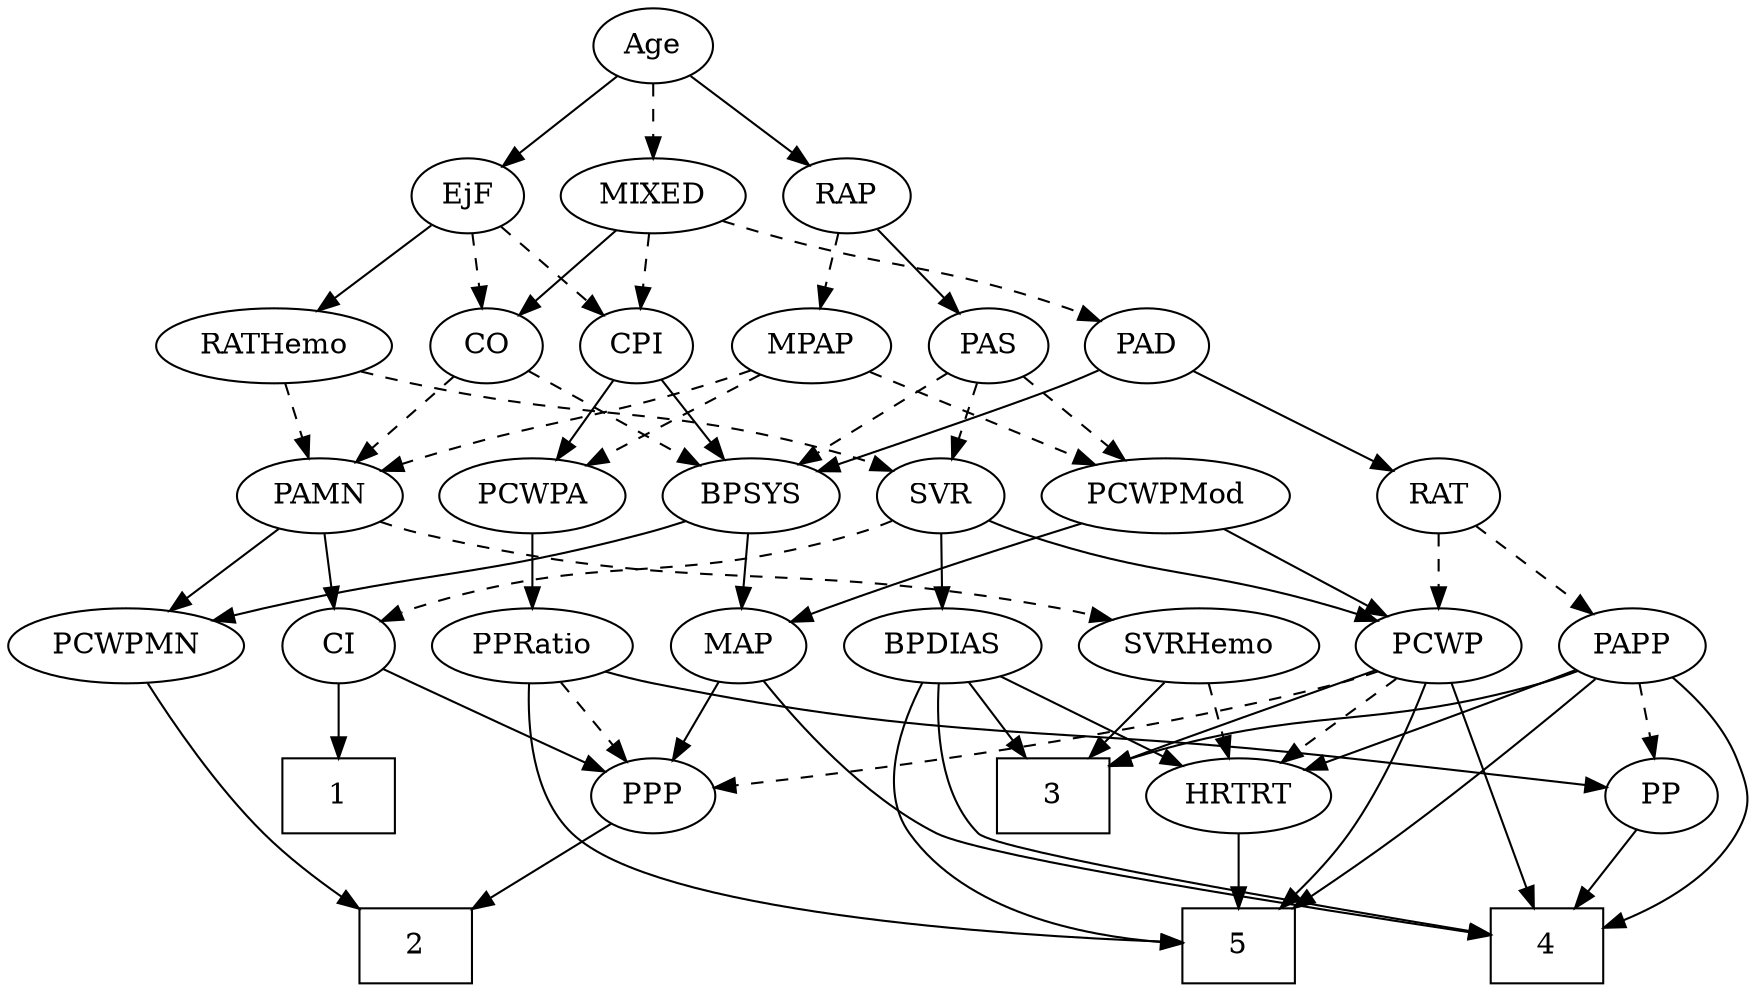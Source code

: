 strict digraph {
	graph [bb="0,0,789.89,468"];
	node [label="\N"];
	1	[height=0.5,
		pos="145.05,90",
		shape=box,
		width=0.75];
	2	[height=0.5,
		pos="174.05,18",
		shape=box,
		width=0.75];
	3	[height=0.5,
		pos="464.05,90",
		shape=box,
		width=0.75];
	4	[height=0.5,
		pos="693.05,18",
		shape=box,
		width=0.75];
	5	[height=0.5,
		pos="549.05,18",
		shape=box,
		width=0.75];
	Age	[height=0.5,
		pos="281.05,450",
		width=0.75];
	EjF	[height=0.5,
		pos="196.05,378",
		width=0.75];
	Age -> EjF	[pos="e,212.38,392.46 264.66,435.5 252.07,425.14 234.51,410.67 220.3,398.97",
		style=solid];
	RAP	[height=0.5,
		pos="367.05,378",
		width=0.77632];
	Age -> RAP	[pos="e,350.22,392.69 297.63,435.5 310.28,425.21 327.9,410.86 342.23,399.2",
		style=solid];
	MIXED	[height=0.5,
		pos="281.05,378",
		width=1.1193];
	Age -> MIXED	[pos="e,281.05,396.1 281.05,431.7 281.05,423.98 281.05,414.71 281.05,406.11",
		style=dashed];
	CO	[height=0.5,
		pos="203.05,306",
		width=0.75];
	EjF -> CO	[pos="e,201.34,324.1 197.78,359.7 198.55,351.98 199.47,342.71 200.33,334.11",
		style=dashed];
	RATHemo	[height=0.5,
		pos="109.05,306",
		width=1.3721];
	EjF -> RATHemo	[pos="e,128.5,322.65 179.27,363.5 167.14,353.74 150.47,340.33 136.42,329.02",
		style=solid];
	CPI	[height=0.5,
		pos="275.05,306",
		width=0.75];
	EjF -> CPI	[pos="e,259.47,320.8 211.65,363.17 223.12,353.01 238.9,339.03 251.84,327.56",
		style=dashed];
	MPAP	[height=0.5,
		pos="355.05,306",
		width=0.97491];
	RAP -> MPAP	[pos="e,358.01,324.28 364.14,360.05 362.82,352.35 361.22,343.03 359.74,334.36",
		style=dashed];
	PAS	[height=0.5,
		pos="435.05,306",
		width=0.75];
	RAP -> PAS	[pos="e,420.65,321.82 381.47,362.15 390.75,352.6 402.99,339.99 413.43,329.25",
		style=solid];
	PAD	[height=0.5,
		pos="509.05,306",
		width=0.79437];
	MIXED -> PAD	[pos="e,486.8,317.71 311.5,365.99 317.61,363.91 324.01,361.81 330.05,360 391.99,341.38 409.97,345.28 471.05,324 473.15,323.27 475.3,322.46 \
477.46,321.61",
		style=dashed];
	MIXED -> CO	[pos="e,218.46,320.83 263.73,361.46 252.62,351.49 238.05,338.41 225.97,327.58",
		style=solid];
	MIXED -> CPI	[pos="e,276.51,324.1 279.56,359.7 278.9,351.98 278.11,342.71 277.37,334.11",
		style=dashed];
	PAMN	[height=0.5,
		pos="133.05,234",
		width=1.011];
	MPAP -> PAMN	[pos="e,160.5,245.85 328.21,294.12 322.58,291.98 316.65,289.84 311.05,288 252.85,268.94 236.31,270.84 178.05,252 175.45,251.16 172.79,\
250.26 170.12,249.33",
		style=dashed];
	PCWPMod	[height=0.5,
		pos="508.05,234",
		width=1.4443];
	MPAP -> PCWPMod	[pos="e,478.01,248.74 380.31,293.44 404.3,282.46 440.74,265.79 468.56,253.06",
		style=dashed];
	PCWPA	[height=0.5,
		pos="229.05,234",
		width=1.1555];
	MPAP -> PCWPA	[pos="e,253.73,248.71 331.94,292.16 312.54,281.39 284.58,265.85 262.69,253.69",
		style=dashed];
	BPSYS	[height=0.5,
		pos="326.05,234",
		width=1.0471];
	PCWPMN	[height=0.5,
		pos="50.046,162",
		width=1.3902];
	BPSYS -> PCWPMN	[pos="e,87.072,174.12 298.04,221.91 292.15,219.79 285.94,217.7 280.05,216 205.42,194.48 184.41,198.76 109.05,180 105.03,179 100.88,177.91 \
96.719,176.79",
		style=solid];
	MAP	[height=0.5,
		pos="318.05,162",
		width=0.84854];
	BPSYS -> MAP	[pos="e,320,180.1 324.07,215.7 323.19,207.98 322.13,198.71 321.14,190.11",
		style=solid];
	PAD -> BPSYS	[pos="e,355.15,245.51 486.65,294.67 481.55,292.4 476.14,290.07 471.05,288 460.86,283.87 404.15,263.25 364.75,248.99",
		style=solid];
	RAT	[height=0.5,
		pos="622.05,234",
		width=0.75827];
	PAD -> RAT	[pos="e,602.59,247.05 528.73,292.81 546.8,281.62 573.76,264.91 594.06,252.33",
		style=solid];
	CO -> BPSYS	[pos="e,302.66,248.31 223.08,293.6 242.23,282.7 271.41,266.09 293.82,253.34",
		style=dashed];
	CO -> PAMN	[pos="e,148.5,250.46 188.54,290.5 179.04,281 166.43,268.38 155.63,257.58",
		style=dashed];
	PAS -> BPSYS	[pos="e,347.81,248.98 416.06,292.81 399.63,282.26 375.58,266.81 356.47,254.54",
		style=dashed];
	SVR	[height=0.5,
		pos="410.05,234",
		width=0.77632];
	PAS -> SVR	[pos="e,416.1,251.96 429.12,288.41 426.27,280.42 422.77,270.64 419.56,261.64",
		style=dashed];
	PAS -> PCWPMod	[pos="e,491.25,251.1 449.82,290.83 459.57,281.49 472.57,269.02 483.81,258.24",
		style=dashed];
	PAMN -> PCWPMN	[pos="e,68.776,178.8 115.44,218.15 104.2,208.67 89.41,196.2 76.738,185.51",
		style=solid];
	SVRHemo	[height=0.5,
		pos="519.05,162",
		width=1.3902];
	PAMN -> SVRHemo	[pos="e,482.76,174.4 159.85,221.7 165.76,219.54 172.05,217.49 178.05,216 300.65,185.46 336.31,205.57 460.05,180 464.21,179.14 468.52,178.13 \
472.81,177.05",
		style=dashed];
	CI	[height=0.5,
		pos="145.05,162",
		width=0.75];
	PAMN -> CI	[pos="e,142.08,180.28 135.95,216.05 137.27,208.35 138.87,199.03 140.35,190.36",
		style=solid];
	RATHemo -> PAMN	[pos="e,127.29,251.79 114.86,288.05 117.6,280.06 120.93,270.33 123.99,261.4",
		style=dashed];
	RATHemo -> SVR	[pos="e,388.89,245.85 145.39,293.67 152.53,291.64 159.99,289.64 167.05,288 257.56,266.9 284.3,279.63 373.05,252 375.18,251.33 377.36,250.57 \
379.53,249.75",
		style=dashed];
	CPI -> BPSYS	[pos="e,314.05,251.47 286.36,289.46 292.72,280.74 300.8,269.65 308,259.76",
		style=solid];
	CPI -> PCWPA	[pos="e,240.08,251.8 264.61,289.12 259.01,280.59 251.97,269.89 245.64,260.25",
		style=solid];
	PCWP	[height=0.5,
		pos="622.05,162",
		width=0.97491];
	RAT -> PCWP	[pos="e,622.05,180.1 622.05,215.7 622.05,207.98 622.05,198.71 622.05,190.11",
		style=dashed];
	PAPP	[height=0.5,
		pos="707.05,162",
		width=0.88464];
	RAT -> PAPP	[pos="e,689.83,177.18 638.43,219.5 650.77,209.34 667.91,195.23 681.97,183.65",
		style=dashed];
	BPDIAS	[height=0.5,
		pos="409.05,162",
		width=1.1735];
	SVR -> BPDIAS	[pos="e,409.29,180.1 409.8,215.7 409.69,207.98 409.56,198.71 409.43,190.11",
		style=solid];
	SVR -> PCWP	[pos="e,595.21,173.86 431.71,222.33 436.69,220.08 442,217.84 447.05,216 503.78,195.33 520.7,198.9 578.05,180 580.58,179.16 583.19,178.26 \
585.8,177.33",
		style=solid];
	SVR -> CI	[pos="e,165.62,173.82 388.88,222.2 383.79,219.9 378.3,217.67 373.05,216 290.31,189.68 263.64,206.76 181.05,180 179.12,179.38 177.17,178.67 \
175.22,177.92",
		style=dashed];
	PCWPMod -> MAP	[pos="e,342.06,173.49 472.05,220.99 441.52,210.63 396.66,195.01 358.05,180 355.85,179.15 353.6,178.25 351.33,177.33",
		style=solid];
	PCWPMod -> PCWP	[pos="e,600.32,176.34 532.5,217.98 549.82,207.35 573.16,193.02 591.67,181.65",
		style=solid];
	PPRatio	[height=0.5,
		pos="230.05,162",
		width=1.1013];
	PCWPA -> PPRatio	[pos="e,229.8,180.1 229.29,215.7 229.4,207.98 229.54,198.71 229.66,190.11",
		style=solid];
	PCWPMN -> 2	[pos="e,149.69,36.069 59.134,144.19 69.711,125.46 88.385,94.806 109.05,72 118.71,61.337 130.59,51.01 141.55,42.347",
		style=solid];
	SVRHemo -> 3	[pos="e,477.75,108.45 506.01,144.41 499.43,136.03 491.3,125.68 483.95,116.33",
		style=solid];
	HRTRT	[height=0.5,
		pos="549.05,90",
		width=1.1013];
	SVRHemo -> HRTRT	[pos="e,541.85,107.79 526.31,144.05 529.77,135.97 533.99,126.12 537.85,117.11",
		style=dashed];
	BPDIAS -> 3	[pos="e,450.59,108.12 421.8,144.76 428.48,136.27 436.8,125.68 444.29,116.15",
		style=solid];
	BPDIAS -> 4	[pos="e,665.74,23.632 407.57,144 406.82,123.92 408.93,90.869 428.05,72 436.16,63.989 584.82,37.573 655.85,25.331",
		style=solid];
	BPDIAS -> 5	[pos="e,521.79,19.424 399.81,144.26 390.58,125.04 379.78,93.392 395.05,72 421.35,35.128 475.03,23.648 511.53,20.22",
		style=solid];
	BPDIAS -> HRTRT	[pos="e,523.3,103.87 435.38,147.83 457.71,136.67 489.92,120.56 514.36,108.34",
		style=solid];
	MAP -> 4	[pos="e,665.8,23.577 329.06,144.9 343.98,124.45 372.63,89.688 406.05,72 417.06,66.17 580.66,37.997 655.81,25.267",
		style=solid];
	PPP	[height=0.5,
		pos="278.05,90",
		width=0.75];
	MAP -> PPP	[pos="e,287.27,107.15 308.77,144.76 303.87,136.19 297.76,125.49 292.27,115.9",
		style=solid];
	PP	[height=0.5,
		pos="748.05,90",
		width=0.75];
	PP -> 4	[pos="e,706.5,36.127 736.11,73.811 729.3,65.141 720.59,54.052 712.78,44.12",
		style=solid];
	PPP -> 2	[pos="e,199.51,36.139 259.45,76.485 245.22,66.908 225.21,53.435 208.13,41.939",
		style=solid];
	PPRatio -> 5	[pos="e,521.93,19.719 226.93,143.72 224.39,123.68 223.76,90.972 242.05,72 278.71,33.953 438.25,23.109 511.73,20.108",
		style=solid];
	PPRatio -> PP	[pos="e,721.49,94.016 258.92,149.58 265.15,147.45 271.76,145.45 278.05,144 417.52,111.9 455.83,124.06 598.05,108 636.72,103.63 680.99,\
98.613 711.36,95.166",
		style=solid];
	PPRatio -> PPP	[pos="e,267.08,106.99 241.42,144.41 247.36,135.74 254.75,124.97 261.33,115.38",
		style=dashed];
	PCWP -> 3	[pos="e,491.13,103.9 595.76,149.86 572.82,140.08 538.44,125.28 500.36,108.08",
		style=solid];
	PCWP -> 4	[pos="e,684.37,36.346 630.33,144.43 642.49,120.11 665.3,74.498 679.8,45.492",
		style=solid];
	PCWP -> 5	[pos="e,569.19,36.363 619.94,144.02 617.09,125.4 610.82,95.112 598.05,72 592.38,61.755 584.33,51.93 576.39,43.583",
		style=solid];
	PCWP -> PPP	[pos="e,304.51,93.925 595.8,149.91 590.02,147.73 583.88,145.63 578.05,144 484.76,118 371.44,102.08 314.48,95.121",
		style=dashed];
	PCWP -> HRTRT	[pos="e,565.36,106.64 606.21,145.81 596.39,136.4 583.61,124.14 572.62,113.61",
		style=dashed];
	CI -> 1	[pos="e,145.05,108.1 145.05,143.7 145.05,135.98 145.05,126.71 145.05,118.11",
		style=solid];
	CI -> PPP	[pos="e,257.31,101.91 165.54,150.22 187.63,138.59 223.02,119.96 248.21,106.7",
		style=solid];
	PAPP -> 3	[pos="e,491.3,104.65 682.59,150.02 677.21,147.84 671.49,145.7 666.05,144 596.95,122.38 573.46,131.44 500.88,107.86",
		style=solid];
	PAPP -> 4	[pos="e,720.33,26.659 732.5,151.14 750.49,142.67 773.25,128.54 784.05,108 791.49,93.838 792.02,85.872 784.05,72 772.38,51.704 749.62,38.451 \
729.78,30.274",
		style=solid];
	PAPP -> 5	[pos="e,572.97,36.173 692.81,145.59 675.7,127.34 645.8,96.356 618.05,72 606.44,61.819 593.11,51.32 581.27,42.38",
		style=solid];
	PAPP -> PP	[pos="e,738.59,107.15 716.55,144.76 721.57,136.19 727.84,125.49 733.46,115.9",
		style=dashed];
	PAPP -> HRTRT	[pos="e,576.33,103.09 682.7,150.22 656.77,138.73 615.43,120.41 585.58,107.19",
		style=solid];
	HRTRT -> 5	[pos="e,549.05,36.104 549.05,71.697 549.05,63.983 549.05,54.712 549.05,46.112",
		style=solid];
}
